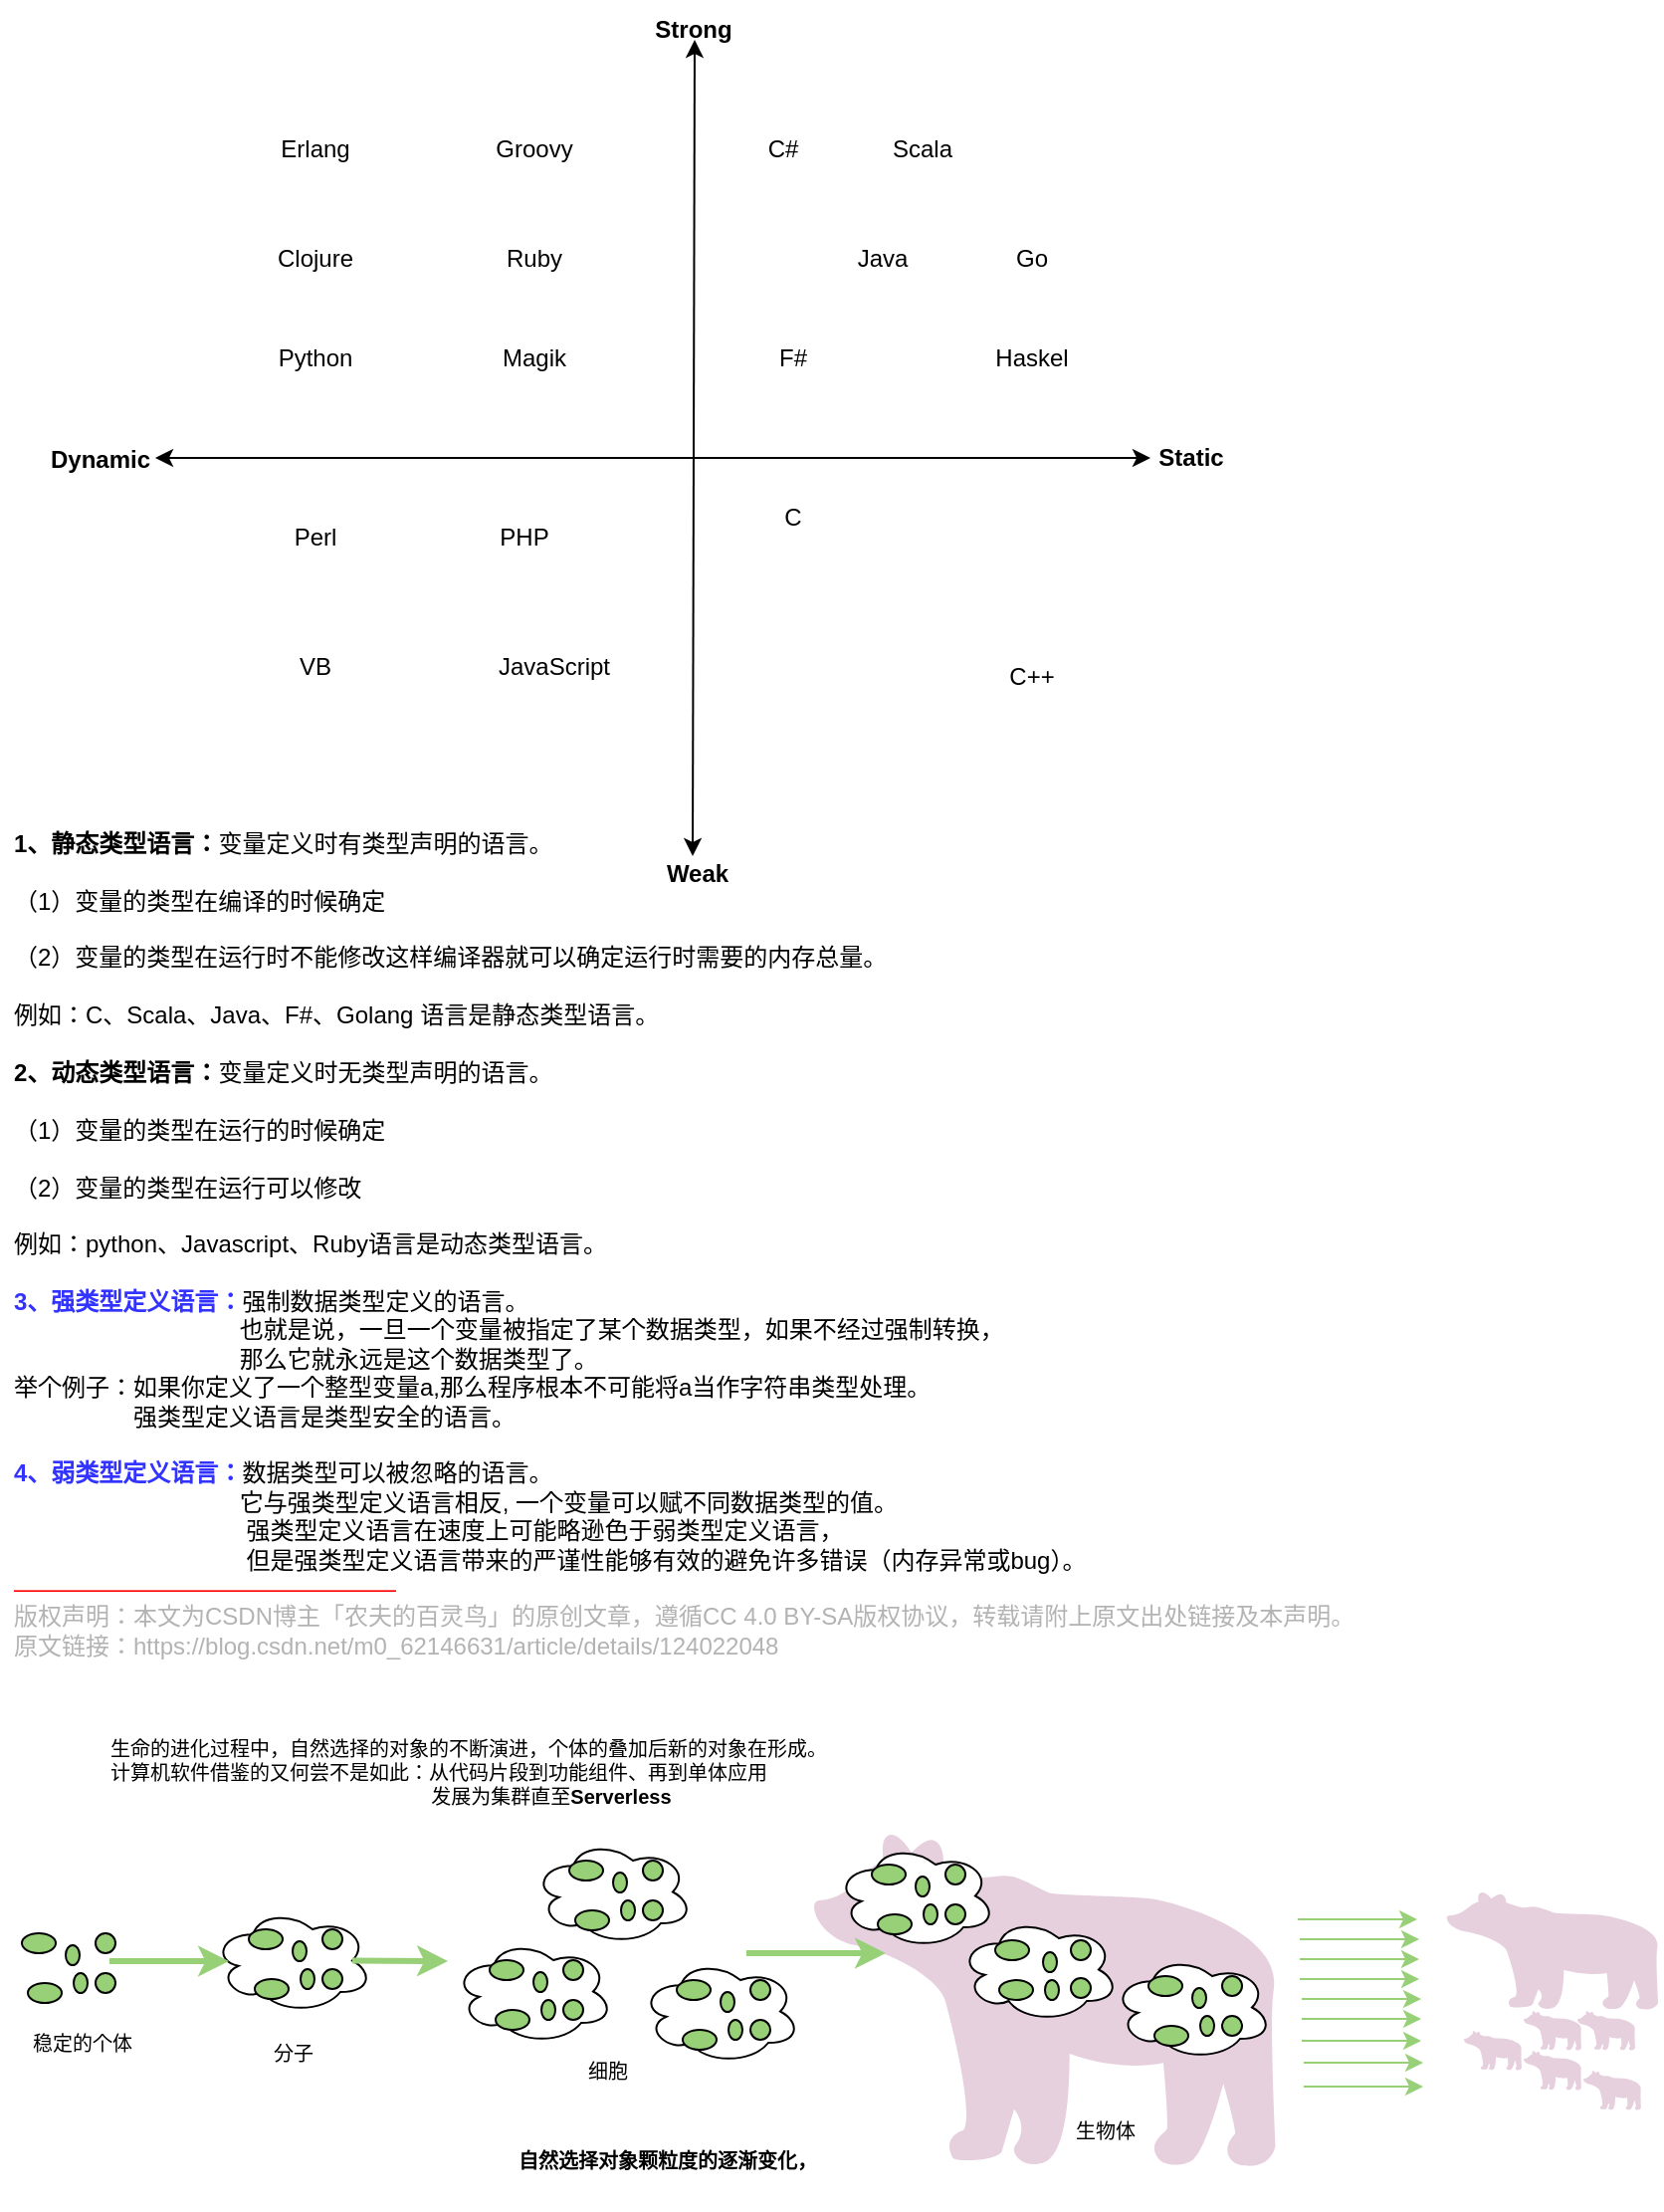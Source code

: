 <mxfile version="20.5.1" type="github">
  <diagram id="FsugTDZhsFtz22bxQlfl" name="第 1 页">
    <mxGraphModel dx="731" dy="744" grid="1" gridSize="10" guides="1" tooltips="1" connect="1" arrows="1" fold="1" page="1" pageScale="1" pageWidth="827" pageHeight="1169" math="1" shadow="0">
      <root>
        <mxCell id="0" />
        <mxCell id="1" parent="0" />
        <mxCell id="dU-uhVvhrNW5YeMp7AV7-25" value="&lt;div&gt;&lt;b&gt;1、静态类型语言：&lt;/b&gt;变量定义时有类型声明的语言。&lt;/div&gt;&lt;div&gt;&lt;br&gt;&lt;/div&gt;&lt;div&gt;（1）变量的类型在编译的时候确定&lt;/div&gt;&lt;div&gt;&lt;br&gt;&lt;/div&gt;&lt;div&gt;（2）变量的类型在运行时不能修改这样编译器就可以确定运行时需要的内存总量。&lt;/div&gt;&lt;div&gt;&lt;br&gt;&lt;/div&gt;&lt;div&gt;例如：C、Scala、Java、F#、Golang 语言是静态类型语言。&lt;/div&gt;&lt;div&gt;&lt;br&gt;&lt;/div&gt;&lt;div&gt;&lt;b&gt;2、动态类型语言：&lt;/b&gt;变量定义时无类型声明的语言。&lt;/div&gt;&lt;div&gt;&lt;br&gt;&lt;/div&gt;&lt;div&gt;（1）变量的类型在运行的时候确定&lt;/div&gt;&lt;div&gt;&lt;br&gt;&lt;/div&gt;&lt;div&gt;（2）变量的类型在运行可以修改&lt;/div&gt;&lt;div&gt;&lt;br&gt;&lt;/div&gt;&lt;div&gt;例如：python、Javascript、Ruby语言是动态类型语言。&lt;/div&gt;&lt;div&gt;&lt;br&gt;&lt;/div&gt;&lt;div&gt;&lt;b&gt;&lt;font color=&quot;#3333ff&quot;&gt;3、强类型定义语言：&lt;/font&gt;&lt;/b&gt;强制数据类型定义的语言。&lt;/div&gt;&lt;div&gt;&amp;nbsp; &amp;nbsp; &amp;nbsp; &amp;nbsp; &amp;nbsp; &amp;nbsp; &amp;nbsp; &amp;nbsp; &amp;nbsp; &amp;nbsp; &amp;nbsp; &amp;nbsp; &amp;nbsp; &amp;nbsp; &amp;nbsp; &amp;nbsp; &amp;nbsp; 也就是说，一旦一个变量被指定了某个数据类型，如果不经过强制转换，&lt;/div&gt;&lt;div&gt;&amp;nbsp; &amp;nbsp; &amp;nbsp; &amp;nbsp; &amp;nbsp; &amp;nbsp; &amp;nbsp; &amp;nbsp; &amp;nbsp; &amp;nbsp; &amp;nbsp; &amp;nbsp; &amp;nbsp; &amp;nbsp; &amp;nbsp; &amp;nbsp; &amp;nbsp; 那么它就永远是这个数据类型了。&lt;/div&gt;&lt;div&gt;举个例子：如果你定义了一个整型变量a,那么程序根本不可能将a当作字符串类型处理。&lt;/div&gt;&lt;div&gt;&amp;nbsp; &amp;nbsp; &amp;nbsp; &amp;nbsp; &amp;nbsp; &amp;nbsp; &amp;nbsp; &amp;nbsp; &amp;nbsp; 强类型定义语言是类型安全的语言。&lt;/div&gt;&lt;div&gt;&lt;br&gt;&lt;/div&gt;&lt;div&gt;&lt;b&gt;&lt;font color=&quot;#3333ff&quot;&gt;4、弱类型定义语言：&lt;/font&gt;&lt;/b&gt;数据类型可以被忽略的语言。&lt;/div&gt;&lt;div&gt;&amp;nbsp; &amp;nbsp; &amp;nbsp; &amp;nbsp; &amp;nbsp; &amp;nbsp; &amp;nbsp; &amp;nbsp; &amp;nbsp; &amp;nbsp; &amp;nbsp; &amp;nbsp; &amp;nbsp; &amp;nbsp; &amp;nbsp; &amp;nbsp; &amp;nbsp; 它与强类型定义语言相反, 一个变量可以赋不同数据类型的值。&lt;/div&gt;&lt;div&gt;&amp;nbsp; &amp;nbsp; &amp;nbsp; &amp;nbsp; &amp;nbsp; &amp;nbsp; &amp;nbsp; &amp;nbsp; &amp;nbsp; &amp;nbsp; &amp;nbsp; &amp;nbsp; &amp;nbsp; &amp;nbsp; &amp;nbsp; &amp;nbsp; &amp;nbsp; &amp;nbsp;强类型定义语言在速度上可能略逊色于弱类型定义语言，&lt;/div&gt;&lt;div&gt;&amp;nbsp; &amp;nbsp; &amp;nbsp; &amp;nbsp; &amp;nbsp; &amp;nbsp; &amp;nbsp; &amp;nbsp; &amp;nbsp; &amp;nbsp; &amp;nbsp; &amp;nbsp; &amp;nbsp; &amp;nbsp; &amp;nbsp; &amp;nbsp; &amp;nbsp; &amp;nbsp;但是强类型定义语言带来的严谨性能够有效的避免许多错误（内存异常或bug）。&lt;/div&gt;&lt;div&gt;&lt;font color=&quot;#ff0000&quot;&gt;————————————————&lt;/font&gt;&lt;/div&gt;&lt;div&gt;&lt;font color=&quot;#b3b3b3&quot;&gt;版权声明：本文为CSDN博主「农夫的百灵鸟」的原创文章，遵循CC 4.0 BY-SA版权协议，转载请附上原文出处链接及本声明。&lt;/font&gt;&lt;/div&gt;&lt;div&gt;&lt;font color=&quot;#b3b3b3&quot;&gt;原文链接：https://blog.csdn.net/m0_62146631/article/details/124022048&lt;/font&gt;&lt;/div&gt;" style="text;html=1;align=left;verticalAlign=middle;resizable=0;points=[];autosize=1;strokeColor=none;fillColor=none;" vertex="1" parent="1">
          <mxGeometry x="30" y="440" width="700" height="430" as="geometry" />
        </mxCell>
        <mxCell id="dU-uhVvhrNW5YeMp7AV7-26" value="" style="group" vertex="1" connectable="0" parent="1">
          <mxGeometry x="40" y="30" width="613" height="460" as="geometry" />
        </mxCell>
        <mxCell id="dU-uhVvhrNW5YeMp7AV7-1" value="" style="endArrow=classic;startArrow=classic;html=1;rounded=0;" edge="1" parent="dU-uhVvhrNW5YeMp7AV7-26">
          <mxGeometry width="50" height="50" relative="1" as="geometry">
            <mxPoint x="63" y="230" as="sourcePoint" />
            <mxPoint x="563" y="230" as="targetPoint" />
          </mxGeometry>
        </mxCell>
        <mxCell id="dU-uhVvhrNW5YeMp7AV7-2" value="" style="endArrow=classic;startArrow=classic;html=1;rounded=0;" edge="1" parent="dU-uhVvhrNW5YeMp7AV7-26">
          <mxGeometry width="50" height="50" relative="1" as="geometry">
            <mxPoint x="334" y="20" as="sourcePoint" />
            <mxPoint x="333" y="430" as="targetPoint" />
          </mxGeometry>
        </mxCell>
        <mxCell id="dU-uhVvhrNW5YeMp7AV7-3" value="&lt;b&gt;Weak&lt;/b&gt;" style="text;html=1;align=center;verticalAlign=middle;resizable=0;points=[];autosize=1;strokeColor=none;fillColor=none;" vertex="1" parent="dU-uhVvhrNW5YeMp7AV7-26">
          <mxGeometry x="310" y="424" width="50" height="30" as="geometry" />
        </mxCell>
        <mxCell id="dU-uhVvhrNW5YeMp7AV7-4" value="&lt;b&gt;Strong&lt;/b&gt;" style="text;html=1;align=center;verticalAlign=middle;resizable=0;points=[];autosize=1;strokeColor=none;fillColor=none;" vertex="1" parent="dU-uhVvhrNW5YeMp7AV7-26">
          <mxGeometry x="303" width="60" height="30" as="geometry" />
        </mxCell>
        <mxCell id="dU-uhVvhrNW5YeMp7AV7-5" value="&lt;b&gt;Static&lt;/b&gt;" style="text;html=1;align=center;verticalAlign=middle;resizable=0;points=[];autosize=1;strokeColor=none;fillColor=none;" vertex="1" parent="dU-uhVvhrNW5YeMp7AV7-26">
          <mxGeometry x="553" y="215" width="60" height="30" as="geometry" />
        </mxCell>
        <mxCell id="dU-uhVvhrNW5YeMp7AV7-6" value="&lt;b&gt;Dynamic&lt;/b&gt;" style="text;html=1;align=center;verticalAlign=middle;resizable=0;points=[];autosize=1;strokeColor=none;fillColor=none;" vertex="1" parent="dU-uhVvhrNW5YeMp7AV7-26">
          <mxGeometry y="216" width="70" height="30" as="geometry" />
        </mxCell>
        <mxCell id="dU-uhVvhrNW5YeMp7AV7-7" value="C#" style="text;html=1;align=center;verticalAlign=middle;resizable=0;points=[];autosize=1;strokeColor=none;fillColor=none;" vertex="1" parent="dU-uhVvhrNW5YeMp7AV7-26">
          <mxGeometry x="358" y="60" width="40" height="30" as="geometry" />
        </mxCell>
        <mxCell id="dU-uhVvhrNW5YeMp7AV7-8" value="Scala" style="text;html=1;align=center;verticalAlign=middle;resizable=0;points=[];autosize=1;strokeColor=none;fillColor=none;" vertex="1" parent="dU-uhVvhrNW5YeMp7AV7-26">
          <mxGeometry x="423" y="60" width="50" height="30" as="geometry" />
        </mxCell>
        <mxCell id="dU-uhVvhrNW5YeMp7AV7-9" value="Java" style="text;html=1;align=center;verticalAlign=middle;resizable=0;points=[];autosize=1;strokeColor=none;fillColor=none;" vertex="1" parent="dU-uhVvhrNW5YeMp7AV7-26">
          <mxGeometry x="403" y="115" width="50" height="30" as="geometry" />
        </mxCell>
        <mxCell id="dU-uhVvhrNW5YeMp7AV7-10" value="Go" style="text;html=1;align=center;verticalAlign=middle;resizable=0;points=[];autosize=1;strokeColor=none;fillColor=none;" vertex="1" parent="dU-uhVvhrNW5YeMp7AV7-26">
          <mxGeometry x="483" y="115" width="40" height="30" as="geometry" />
        </mxCell>
        <mxCell id="dU-uhVvhrNW5YeMp7AV7-11" value="F#" style="text;html=1;align=center;verticalAlign=middle;resizable=0;points=[];autosize=1;strokeColor=none;fillColor=none;" vertex="1" parent="dU-uhVvhrNW5YeMp7AV7-26">
          <mxGeometry x="363" y="165" width="40" height="30" as="geometry" />
        </mxCell>
        <mxCell id="dU-uhVvhrNW5YeMp7AV7-12" value="Haskel" style="text;html=1;align=center;verticalAlign=middle;resizable=0;points=[];autosize=1;strokeColor=none;fillColor=none;" vertex="1" parent="dU-uhVvhrNW5YeMp7AV7-26">
          <mxGeometry x="473" y="165" width="60" height="30" as="geometry" />
        </mxCell>
        <mxCell id="dU-uhVvhrNW5YeMp7AV7-13" value="Erlang" style="text;html=1;align=center;verticalAlign=middle;resizable=0;points=[];autosize=1;strokeColor=none;fillColor=none;" vertex="1" parent="dU-uhVvhrNW5YeMp7AV7-26">
          <mxGeometry x="113" y="60" width="60" height="30" as="geometry" />
        </mxCell>
        <mxCell id="dU-uhVvhrNW5YeMp7AV7-14" value="Groovy" style="text;html=1;align=center;verticalAlign=middle;resizable=0;points=[];autosize=1;strokeColor=none;fillColor=none;" vertex="1" parent="dU-uhVvhrNW5YeMp7AV7-26">
          <mxGeometry x="223" y="60" width="60" height="30" as="geometry" />
        </mxCell>
        <mxCell id="dU-uhVvhrNW5YeMp7AV7-15" value="Clojure" style="text;html=1;align=center;verticalAlign=middle;resizable=0;points=[];autosize=1;strokeColor=none;fillColor=none;" vertex="1" parent="dU-uhVvhrNW5YeMp7AV7-26">
          <mxGeometry x="113" y="115" width="60" height="30" as="geometry" />
        </mxCell>
        <mxCell id="dU-uhVvhrNW5YeMp7AV7-16" value="Ruby" style="text;html=1;align=center;verticalAlign=middle;resizable=0;points=[];autosize=1;strokeColor=none;fillColor=none;" vertex="1" parent="dU-uhVvhrNW5YeMp7AV7-26">
          <mxGeometry x="228" y="115" width="50" height="30" as="geometry" />
        </mxCell>
        <mxCell id="dU-uhVvhrNW5YeMp7AV7-17" value="Python" style="text;html=1;align=center;verticalAlign=middle;resizable=0;points=[];autosize=1;strokeColor=none;fillColor=none;" vertex="1" parent="dU-uhVvhrNW5YeMp7AV7-26">
          <mxGeometry x="113" y="165" width="60" height="30" as="geometry" />
        </mxCell>
        <mxCell id="dU-uhVvhrNW5YeMp7AV7-18" value="Magik" style="text;html=1;align=center;verticalAlign=middle;resizable=0;points=[];autosize=1;strokeColor=none;fillColor=none;" vertex="1" parent="dU-uhVvhrNW5YeMp7AV7-26">
          <mxGeometry x="223" y="165" width="60" height="30" as="geometry" />
        </mxCell>
        <mxCell id="dU-uhVvhrNW5YeMp7AV7-19" value="Perl" style="text;html=1;align=center;verticalAlign=middle;resizable=0;points=[];autosize=1;strokeColor=none;fillColor=none;" vertex="1" parent="dU-uhVvhrNW5YeMp7AV7-26">
          <mxGeometry x="123" y="255" width="40" height="30" as="geometry" />
        </mxCell>
        <mxCell id="dU-uhVvhrNW5YeMp7AV7-20" value="PHP" style="text;html=1;align=center;verticalAlign=middle;resizable=0;points=[];autosize=1;strokeColor=none;fillColor=none;" vertex="1" parent="dU-uhVvhrNW5YeMp7AV7-26">
          <mxGeometry x="223" y="255" width="50" height="30" as="geometry" />
        </mxCell>
        <mxCell id="dU-uhVvhrNW5YeMp7AV7-21" value="VB" style="text;html=1;align=center;verticalAlign=middle;resizable=0;points=[];autosize=1;strokeColor=none;fillColor=none;" vertex="1" parent="dU-uhVvhrNW5YeMp7AV7-26">
          <mxGeometry x="123" y="320" width="40" height="30" as="geometry" />
        </mxCell>
        <mxCell id="dU-uhVvhrNW5YeMp7AV7-22" value="JavaScript" style="text;html=1;align=center;verticalAlign=middle;resizable=0;points=[];autosize=1;strokeColor=none;fillColor=none;" vertex="1" parent="dU-uhVvhrNW5YeMp7AV7-26">
          <mxGeometry x="223" y="320" width="80" height="30" as="geometry" />
        </mxCell>
        <mxCell id="dU-uhVvhrNW5YeMp7AV7-23" value="C" style="text;html=1;align=center;verticalAlign=middle;resizable=0;points=[];autosize=1;strokeColor=none;fillColor=none;" vertex="1" parent="dU-uhVvhrNW5YeMp7AV7-26">
          <mxGeometry x="368" y="245" width="30" height="30" as="geometry" />
        </mxCell>
        <mxCell id="dU-uhVvhrNW5YeMp7AV7-24" value="C++" style="text;html=1;align=center;verticalAlign=middle;resizable=0;points=[];autosize=1;strokeColor=none;fillColor=none;" vertex="1" parent="dU-uhVvhrNW5YeMp7AV7-26">
          <mxGeometry x="478" y="325" width="50" height="30" as="geometry" />
        </mxCell>
        <mxCell id="dU-uhVvhrNW5YeMp7AV7-145" value="&lt;div style=&quot;text-align: left;&quot;&gt;&lt;span style=&quot;color: rgb(0, 0, 0); background-color: initial;&quot;&gt;生命的进化过程中，自然选择的对象的不断演进，个体的叠加后新的对象在形成。&lt;/span&gt;&lt;/div&gt;&lt;font color=&quot;#000000&quot;&gt;&lt;div style=&quot;text-align: left;&quot;&gt;&lt;span style=&quot;background-color: initial;&quot;&gt;计算机软件借鉴的又何尝不是如此：从代码片段到功能组件、再到单体应用&lt;/span&gt;&lt;/div&gt;&lt;div style=&quot;text-align: left;&quot;&gt;&lt;span style=&quot;background-color: initial;&quot;&gt;&amp;nbsp; &amp;nbsp; &amp;nbsp; &amp;nbsp; &amp;nbsp; &amp;nbsp; &amp;nbsp; &amp;nbsp; &amp;nbsp; &amp;nbsp; &amp;nbsp; &amp;nbsp; &amp;nbsp; &amp;nbsp; &amp;nbsp; &amp;nbsp; &amp;nbsp; &amp;nbsp; &amp;nbsp; &amp;nbsp; &amp;nbsp; &amp;nbsp; &amp;nbsp; &amp;nbsp; &amp;nbsp; &amp;nbsp; &amp;nbsp; &amp;nbsp; &amp;nbsp; 发展为集群直至&lt;/span&gt;&lt;b style=&quot;background-color: initial;&quot;&gt;Serverless&lt;/b&gt;&lt;/div&gt;&lt;/font&gt;" style="text;html=1;align=center;verticalAlign=middle;resizable=0;points=[];autosize=1;strokeColor=none;fillColor=none;fontSize=10;fontColor=#B3B3B3;" vertex="1" parent="1">
          <mxGeometry x="30" y="890" width="460" height="60" as="geometry" />
        </mxCell>
        <mxCell id="dU-uhVvhrNW5YeMp7AV7-151" value="" style="group" vertex="1" connectable="0" parent="1">
          <mxGeometry x="25.5" y="950" width="644.5" height="190" as="geometry" />
        </mxCell>
        <mxCell id="dU-uhVvhrNW5YeMp7AV7-149" value="" style="shape=mxgraph.signs.animals.bear_2;html=1;pointerEvents=1;fillColor=#E6D0DE;strokeColor=none;verticalLabelPosition=bottom;verticalAlign=top;align=center;sketch=0;fontSize=10;fontColor=#000000;" vertex="1" parent="dU-uhVvhrNW5YeMp7AV7-151">
          <mxGeometry x="404.5" width="240" height="170" as="geometry" />
        </mxCell>
        <mxCell id="dU-uhVvhrNW5YeMp7AV7-28" value="" style="ellipse;whiteSpace=wrap;html=1;fontSize=10;fontColor=#B3B3B3;fillColor=#97D077;" vertex="1" parent="dU-uhVvhrNW5YeMp7AV7-151">
          <mxGeometry x="10.5" y="51" width="17" height="10" as="geometry" />
        </mxCell>
        <mxCell id="dU-uhVvhrNW5YeMp7AV7-29" value="" style="ellipse;whiteSpace=wrap;html=1;fontSize=10;fontColor=#B3B3B3;fillColor=#97D077;" vertex="1" parent="dU-uhVvhrNW5YeMp7AV7-151">
          <mxGeometry x="32.5" y="57" width="7" height="10" as="geometry" />
        </mxCell>
        <mxCell id="dU-uhVvhrNW5YeMp7AV7-30" value="" style="ellipse;whiteSpace=wrap;html=1;fontSize=10;fontColor=#B3B3B3;fillColor=#97D077;" vertex="1" parent="dU-uhVvhrNW5YeMp7AV7-151">
          <mxGeometry x="47.5" y="51" width="10" height="10" as="geometry" />
        </mxCell>
        <mxCell id="dU-uhVvhrNW5YeMp7AV7-31" value="" style="ellipse;whiteSpace=wrap;html=1;fontSize=10;fontColor=#B3B3B3;fillColor=#97D077;" vertex="1" parent="dU-uhVvhrNW5YeMp7AV7-151">
          <mxGeometry x="13.5" y="76" width="17" height="10" as="geometry" />
        </mxCell>
        <mxCell id="dU-uhVvhrNW5YeMp7AV7-36" value="" style="ellipse;whiteSpace=wrap;html=1;fontSize=10;fontColor=#B3B3B3;fillColor=#97D077;" vertex="1" parent="dU-uhVvhrNW5YeMp7AV7-151">
          <mxGeometry x="47.5" y="71" width="10" height="10" as="geometry" />
        </mxCell>
        <mxCell id="dU-uhVvhrNW5YeMp7AV7-41" value="" style="ellipse;whiteSpace=wrap;html=1;fontSize=10;fontColor=#B3B3B3;fillColor=#97D077;" vertex="1" parent="dU-uhVvhrNW5YeMp7AV7-151">
          <mxGeometry x="36.5" y="71" width="7" height="10" as="geometry" />
        </mxCell>
        <mxCell id="dU-uhVvhrNW5YeMp7AV7-48" value="" style="group" vertex="1" connectable="0" parent="dU-uhVvhrNW5YeMp7AV7-151">
          <mxGeometry x="106.5" y="38.5" width="80" height="52.5" as="geometry" />
        </mxCell>
        <mxCell id="dU-uhVvhrNW5YeMp7AV7-37" value="" style="ellipse;shape=cloud;whiteSpace=wrap;html=1;fontSize=10;fontColor=#B3B3B3;fillColor=#FFFFFF;" vertex="1" parent="dU-uhVvhrNW5YeMp7AV7-48">
          <mxGeometry width="80" height="52.5" as="geometry" />
        </mxCell>
        <mxCell id="dU-uhVvhrNW5YeMp7AV7-42" value="" style="ellipse;whiteSpace=wrap;html=1;fontSize=10;fontColor=#B3B3B3;fillColor=#97D077;" vertex="1" parent="dU-uhVvhrNW5YeMp7AV7-48">
          <mxGeometry x="18" y="10.5" width="17" height="10" as="geometry" />
        </mxCell>
        <mxCell id="dU-uhVvhrNW5YeMp7AV7-43" value="" style="ellipse;whiteSpace=wrap;html=1;fontSize=10;fontColor=#B3B3B3;fillColor=#97D077;" vertex="1" parent="dU-uhVvhrNW5YeMp7AV7-48">
          <mxGeometry x="40" y="16.5" width="7" height="10" as="geometry" />
        </mxCell>
        <mxCell id="dU-uhVvhrNW5YeMp7AV7-44" value="" style="ellipse;whiteSpace=wrap;html=1;fontSize=10;fontColor=#B3B3B3;fillColor=#97D077;" vertex="1" parent="dU-uhVvhrNW5YeMp7AV7-48">
          <mxGeometry x="55" y="10.5" width="10" height="10" as="geometry" />
        </mxCell>
        <mxCell id="dU-uhVvhrNW5YeMp7AV7-45" value="" style="ellipse;whiteSpace=wrap;html=1;fontSize=10;fontColor=#B3B3B3;fillColor=#97D077;" vertex="1" parent="dU-uhVvhrNW5YeMp7AV7-48">
          <mxGeometry x="21" y="35.5" width="17" height="10" as="geometry" />
        </mxCell>
        <mxCell id="dU-uhVvhrNW5YeMp7AV7-46" value="" style="ellipse;whiteSpace=wrap;html=1;fontSize=10;fontColor=#B3B3B3;fillColor=#97D077;" vertex="1" parent="dU-uhVvhrNW5YeMp7AV7-48">
          <mxGeometry x="55" y="30.5" width="10" height="10" as="geometry" />
        </mxCell>
        <mxCell id="dU-uhVvhrNW5YeMp7AV7-47" value="" style="ellipse;whiteSpace=wrap;html=1;fontSize=10;fontColor=#B3B3B3;fillColor=#97D077;" vertex="1" parent="dU-uhVvhrNW5YeMp7AV7-48">
          <mxGeometry x="44" y="30.5" width="7" height="10" as="geometry" />
        </mxCell>
        <mxCell id="dU-uhVvhrNW5YeMp7AV7-49" value="" style="group" vertex="1" connectable="0" parent="dU-uhVvhrNW5YeMp7AV7-151">
          <mxGeometry x="267.5" y="4" width="80" height="52.5" as="geometry" />
        </mxCell>
        <mxCell id="dU-uhVvhrNW5YeMp7AV7-50" value="" style="ellipse;shape=cloud;whiteSpace=wrap;html=1;fontSize=10;fontColor=#B3B3B3;fillColor=#FFFFFF;" vertex="1" parent="dU-uhVvhrNW5YeMp7AV7-49">
          <mxGeometry width="80" height="52.5" as="geometry" />
        </mxCell>
        <mxCell id="dU-uhVvhrNW5YeMp7AV7-51" value="" style="ellipse;whiteSpace=wrap;html=1;fontSize=10;fontColor=#B3B3B3;fillColor=#97D077;" vertex="1" parent="dU-uhVvhrNW5YeMp7AV7-49">
          <mxGeometry x="18" y="10.5" width="17" height="10" as="geometry" />
        </mxCell>
        <mxCell id="dU-uhVvhrNW5YeMp7AV7-52" value="" style="ellipse;whiteSpace=wrap;html=1;fontSize=10;fontColor=#B3B3B3;fillColor=#97D077;" vertex="1" parent="dU-uhVvhrNW5YeMp7AV7-49">
          <mxGeometry x="40" y="16.5" width="7" height="10" as="geometry" />
        </mxCell>
        <mxCell id="dU-uhVvhrNW5YeMp7AV7-53" value="" style="ellipse;whiteSpace=wrap;html=1;fontSize=10;fontColor=#B3B3B3;fillColor=#97D077;" vertex="1" parent="dU-uhVvhrNW5YeMp7AV7-49">
          <mxGeometry x="55" y="10.5" width="10" height="10" as="geometry" />
        </mxCell>
        <mxCell id="dU-uhVvhrNW5YeMp7AV7-54" value="" style="ellipse;whiteSpace=wrap;html=1;fontSize=10;fontColor=#B3B3B3;fillColor=#97D077;" vertex="1" parent="dU-uhVvhrNW5YeMp7AV7-49">
          <mxGeometry x="21" y="35.5" width="17" height="10" as="geometry" />
        </mxCell>
        <mxCell id="dU-uhVvhrNW5YeMp7AV7-55" value="" style="ellipse;whiteSpace=wrap;html=1;fontSize=10;fontColor=#B3B3B3;fillColor=#97D077;" vertex="1" parent="dU-uhVvhrNW5YeMp7AV7-49">
          <mxGeometry x="55" y="30.5" width="10" height="10" as="geometry" />
        </mxCell>
        <mxCell id="dU-uhVvhrNW5YeMp7AV7-56" value="" style="ellipse;whiteSpace=wrap;html=1;fontSize=10;fontColor=#B3B3B3;fillColor=#97D077;" vertex="1" parent="dU-uhVvhrNW5YeMp7AV7-49">
          <mxGeometry x="44" y="30.5" width="7" height="10" as="geometry" />
        </mxCell>
        <mxCell id="dU-uhVvhrNW5YeMp7AV7-57" value="" style="group" vertex="1" connectable="0" parent="dU-uhVvhrNW5YeMp7AV7-151">
          <mxGeometry x="227.5" y="54" width="80" height="52.5" as="geometry" />
        </mxCell>
        <mxCell id="dU-uhVvhrNW5YeMp7AV7-58" value="" style="ellipse;shape=cloud;whiteSpace=wrap;html=1;fontSize=10;fontColor=#B3B3B3;fillColor=#FFFFFF;" vertex="1" parent="dU-uhVvhrNW5YeMp7AV7-57">
          <mxGeometry width="80" height="52.5" as="geometry" />
        </mxCell>
        <mxCell id="dU-uhVvhrNW5YeMp7AV7-59" value="" style="ellipse;whiteSpace=wrap;html=1;fontSize=10;fontColor=#B3B3B3;fillColor=#97D077;" vertex="1" parent="dU-uhVvhrNW5YeMp7AV7-57">
          <mxGeometry x="18" y="10.5" width="17" height="10" as="geometry" />
        </mxCell>
        <mxCell id="dU-uhVvhrNW5YeMp7AV7-60" value="" style="ellipse;whiteSpace=wrap;html=1;fontSize=10;fontColor=#B3B3B3;fillColor=#97D077;" vertex="1" parent="dU-uhVvhrNW5YeMp7AV7-57">
          <mxGeometry x="40" y="16.5" width="7" height="10" as="geometry" />
        </mxCell>
        <mxCell id="dU-uhVvhrNW5YeMp7AV7-61" value="" style="ellipse;whiteSpace=wrap;html=1;fontSize=10;fontColor=#B3B3B3;fillColor=#97D077;" vertex="1" parent="dU-uhVvhrNW5YeMp7AV7-57">
          <mxGeometry x="55" y="10.5" width="10" height="10" as="geometry" />
        </mxCell>
        <mxCell id="dU-uhVvhrNW5YeMp7AV7-62" value="" style="ellipse;whiteSpace=wrap;html=1;fontSize=10;fontColor=#B3B3B3;fillColor=#97D077;" vertex="1" parent="dU-uhVvhrNW5YeMp7AV7-57">
          <mxGeometry x="21" y="35.5" width="17" height="10" as="geometry" />
        </mxCell>
        <mxCell id="dU-uhVvhrNW5YeMp7AV7-63" value="" style="ellipse;whiteSpace=wrap;html=1;fontSize=10;fontColor=#B3B3B3;fillColor=#97D077;" vertex="1" parent="dU-uhVvhrNW5YeMp7AV7-57">
          <mxGeometry x="55" y="30.5" width="10" height="10" as="geometry" />
        </mxCell>
        <mxCell id="dU-uhVvhrNW5YeMp7AV7-64" value="" style="ellipse;whiteSpace=wrap;html=1;fontSize=10;fontColor=#B3B3B3;fillColor=#97D077;" vertex="1" parent="dU-uhVvhrNW5YeMp7AV7-57">
          <mxGeometry x="44" y="30.5" width="7" height="10" as="geometry" />
        </mxCell>
        <mxCell id="dU-uhVvhrNW5YeMp7AV7-65" value="" style="group" vertex="1" connectable="0" parent="dU-uhVvhrNW5YeMp7AV7-151">
          <mxGeometry x="321.5" y="64" width="80" height="52.5" as="geometry" />
        </mxCell>
        <mxCell id="dU-uhVvhrNW5YeMp7AV7-66" value="" style="ellipse;shape=cloud;whiteSpace=wrap;html=1;fontSize=10;fontColor=#B3B3B3;fillColor=#FFFFFF;" vertex="1" parent="dU-uhVvhrNW5YeMp7AV7-65">
          <mxGeometry width="80" height="52.5" as="geometry" />
        </mxCell>
        <mxCell id="dU-uhVvhrNW5YeMp7AV7-67" value="" style="ellipse;whiteSpace=wrap;html=1;fontSize=10;fontColor=#B3B3B3;fillColor=#97D077;" vertex="1" parent="dU-uhVvhrNW5YeMp7AV7-65">
          <mxGeometry x="18" y="10.5" width="17" height="10" as="geometry" />
        </mxCell>
        <mxCell id="dU-uhVvhrNW5YeMp7AV7-68" value="" style="ellipse;whiteSpace=wrap;html=1;fontSize=10;fontColor=#B3B3B3;fillColor=#97D077;" vertex="1" parent="dU-uhVvhrNW5YeMp7AV7-65">
          <mxGeometry x="40" y="16.5" width="7" height="10" as="geometry" />
        </mxCell>
        <mxCell id="dU-uhVvhrNW5YeMp7AV7-69" value="" style="ellipse;whiteSpace=wrap;html=1;fontSize=10;fontColor=#B3B3B3;fillColor=#97D077;" vertex="1" parent="dU-uhVvhrNW5YeMp7AV7-65">
          <mxGeometry x="55" y="10.5" width="10" height="10" as="geometry" />
        </mxCell>
        <mxCell id="dU-uhVvhrNW5YeMp7AV7-70" value="" style="ellipse;whiteSpace=wrap;html=1;fontSize=10;fontColor=#B3B3B3;fillColor=#97D077;" vertex="1" parent="dU-uhVvhrNW5YeMp7AV7-65">
          <mxGeometry x="21" y="35.5" width="17" height="10" as="geometry" />
        </mxCell>
        <mxCell id="dU-uhVvhrNW5YeMp7AV7-71" value="" style="ellipse;whiteSpace=wrap;html=1;fontSize=10;fontColor=#B3B3B3;fillColor=#97D077;" vertex="1" parent="dU-uhVvhrNW5YeMp7AV7-65">
          <mxGeometry x="55" y="30.5" width="10" height="10" as="geometry" />
        </mxCell>
        <mxCell id="dU-uhVvhrNW5YeMp7AV7-72" value="" style="ellipse;whiteSpace=wrap;html=1;fontSize=10;fontColor=#B3B3B3;fillColor=#97D077;" vertex="1" parent="dU-uhVvhrNW5YeMp7AV7-65">
          <mxGeometry x="44" y="30.5" width="7" height="10" as="geometry" />
        </mxCell>
        <mxCell id="dU-uhVvhrNW5YeMp7AV7-118" value="" style="group" vertex="1" connectable="0" parent="dU-uhVvhrNW5YeMp7AV7-151">
          <mxGeometry x="419.5" y="6" width="80" height="52.5" as="geometry" />
        </mxCell>
        <mxCell id="dU-uhVvhrNW5YeMp7AV7-119" value="" style="ellipse;shape=cloud;whiteSpace=wrap;html=1;fontSize=10;fontColor=#B3B3B3;fillColor=#FFFFFF;" vertex="1" parent="dU-uhVvhrNW5YeMp7AV7-118">
          <mxGeometry width="80" height="52.5" as="geometry" />
        </mxCell>
        <mxCell id="dU-uhVvhrNW5YeMp7AV7-150" value="" style="group" vertex="1" connectable="0" parent="dU-uhVvhrNW5YeMp7AV7-118">
          <mxGeometry x="18" y="10.5" width="47" height="35" as="geometry" />
        </mxCell>
        <mxCell id="dU-uhVvhrNW5YeMp7AV7-120" value="" style="ellipse;whiteSpace=wrap;html=1;fontSize=10;fontColor=#B3B3B3;fillColor=#97D077;" vertex="1" parent="dU-uhVvhrNW5YeMp7AV7-150">
          <mxGeometry width="17" height="10" as="geometry" />
        </mxCell>
        <mxCell id="dU-uhVvhrNW5YeMp7AV7-121" value="" style="ellipse;whiteSpace=wrap;html=1;fontSize=10;fontColor=#B3B3B3;fillColor=#97D077;" vertex="1" parent="dU-uhVvhrNW5YeMp7AV7-150">
          <mxGeometry x="22" y="6" width="7" height="10" as="geometry" />
        </mxCell>
        <mxCell id="dU-uhVvhrNW5YeMp7AV7-122" value="" style="ellipse;whiteSpace=wrap;html=1;fontSize=10;fontColor=#B3B3B3;fillColor=#97D077;" vertex="1" parent="dU-uhVvhrNW5YeMp7AV7-150">
          <mxGeometry x="37" width="10" height="10" as="geometry" />
        </mxCell>
        <mxCell id="dU-uhVvhrNW5YeMp7AV7-123" value="" style="ellipse;whiteSpace=wrap;html=1;fontSize=10;fontColor=#B3B3B3;fillColor=#97D077;" vertex="1" parent="dU-uhVvhrNW5YeMp7AV7-150">
          <mxGeometry x="3" y="25" width="17" height="10" as="geometry" />
        </mxCell>
        <mxCell id="dU-uhVvhrNW5YeMp7AV7-124" value="" style="ellipse;whiteSpace=wrap;html=1;fontSize=10;fontColor=#B3B3B3;fillColor=#97D077;" vertex="1" parent="dU-uhVvhrNW5YeMp7AV7-150">
          <mxGeometry x="37" y="20" width="10" height="10" as="geometry" />
        </mxCell>
        <mxCell id="dU-uhVvhrNW5YeMp7AV7-125" value="" style="ellipse;whiteSpace=wrap;html=1;fontSize=10;fontColor=#B3B3B3;fillColor=#97D077;" vertex="1" parent="dU-uhVvhrNW5YeMp7AV7-150">
          <mxGeometry x="26" y="20" width="7" height="10" as="geometry" />
        </mxCell>
        <mxCell id="dU-uhVvhrNW5YeMp7AV7-126" value="" style="group" vertex="1" connectable="0" parent="dU-uhVvhrNW5YeMp7AV7-151">
          <mxGeometry x="464.5" y="52" width="80" height="52.5" as="geometry" />
        </mxCell>
        <mxCell id="dU-uhVvhrNW5YeMp7AV7-127" value="" style="ellipse;shape=cloud;whiteSpace=wrap;html=1;fontSize=10;fontColor=#B3B3B3;fillColor=#FFFFFF;" vertex="1" parent="dU-uhVvhrNW5YeMp7AV7-126">
          <mxGeometry x="17" y="-9" width="80" height="52.5" as="geometry" />
        </mxCell>
        <mxCell id="dU-uhVvhrNW5YeMp7AV7-128" value="" style="ellipse;whiteSpace=wrap;html=1;fontSize=10;fontColor=#B3B3B3;fillColor=#97D077;" vertex="1" parent="dU-uhVvhrNW5YeMp7AV7-126">
          <mxGeometry x="35" y="2.5" width="17" height="10" as="geometry" />
        </mxCell>
        <mxCell id="dU-uhVvhrNW5YeMp7AV7-129" value="" style="ellipse;whiteSpace=wrap;html=1;fontSize=10;fontColor=#B3B3B3;fillColor=#97D077;" vertex="1" parent="dU-uhVvhrNW5YeMp7AV7-126">
          <mxGeometry x="59" y="8.5" width="7" height="10" as="geometry" />
        </mxCell>
        <mxCell id="dU-uhVvhrNW5YeMp7AV7-130" value="" style="ellipse;whiteSpace=wrap;html=1;fontSize=10;fontColor=#B3B3B3;fillColor=#97D077;" vertex="1" parent="dU-uhVvhrNW5YeMp7AV7-126">
          <mxGeometry x="73" y="2.5" width="10" height="10" as="geometry" />
        </mxCell>
        <mxCell id="dU-uhVvhrNW5YeMp7AV7-131" value="" style="ellipse;whiteSpace=wrap;html=1;fontSize=10;fontColor=#B3B3B3;fillColor=#97D077;" vertex="1" parent="dU-uhVvhrNW5YeMp7AV7-126">
          <mxGeometry x="37" y="22.5" width="17" height="10" as="geometry" />
        </mxCell>
        <mxCell id="dU-uhVvhrNW5YeMp7AV7-132" value="" style="ellipse;whiteSpace=wrap;html=1;fontSize=10;fontColor=#B3B3B3;fillColor=#97D077;" vertex="1" parent="dU-uhVvhrNW5YeMp7AV7-126">
          <mxGeometry x="73" y="21.5" width="10" height="10" as="geometry" />
        </mxCell>
        <mxCell id="dU-uhVvhrNW5YeMp7AV7-133" value="" style="ellipse;whiteSpace=wrap;html=1;fontSize=10;fontColor=#B3B3B3;fillColor=#97D077;" vertex="1" parent="dU-uhVvhrNW5YeMp7AV7-126">
          <mxGeometry x="60" y="22.5" width="7" height="10" as="geometry" />
        </mxCell>
        <mxCell id="dU-uhVvhrNW5YeMp7AV7-134" value="" style="group" vertex="1" connectable="0" parent="dU-uhVvhrNW5YeMp7AV7-151">
          <mxGeometry x="558.5" y="62" width="80" height="52.5" as="geometry" />
        </mxCell>
        <mxCell id="dU-uhVvhrNW5YeMp7AV7-135" value="" style="ellipse;shape=cloud;whiteSpace=wrap;html=1;fontSize=10;fontColor=#B3B3B3;fillColor=#FFFFFF;" vertex="1" parent="dU-uhVvhrNW5YeMp7AV7-134">
          <mxGeometry width="80" height="52.5" as="geometry" />
        </mxCell>
        <mxCell id="dU-uhVvhrNW5YeMp7AV7-136" value="" style="ellipse;whiteSpace=wrap;html=1;fontSize=10;fontColor=#B3B3B3;fillColor=#97D077;" vertex="1" parent="dU-uhVvhrNW5YeMp7AV7-134">
          <mxGeometry x="18" y="10.5" width="17" height="10" as="geometry" />
        </mxCell>
        <mxCell id="dU-uhVvhrNW5YeMp7AV7-137" value="" style="ellipse;whiteSpace=wrap;html=1;fontSize=10;fontColor=#B3B3B3;fillColor=#97D077;" vertex="1" parent="dU-uhVvhrNW5YeMp7AV7-134">
          <mxGeometry x="40" y="16.5" width="7" height="10" as="geometry" />
        </mxCell>
        <mxCell id="dU-uhVvhrNW5YeMp7AV7-138" value="" style="ellipse;whiteSpace=wrap;html=1;fontSize=10;fontColor=#B3B3B3;fillColor=#97D077;" vertex="1" parent="dU-uhVvhrNW5YeMp7AV7-134">
          <mxGeometry x="55" y="10.5" width="10" height="10" as="geometry" />
        </mxCell>
        <mxCell id="dU-uhVvhrNW5YeMp7AV7-139" value="" style="ellipse;whiteSpace=wrap;html=1;fontSize=10;fontColor=#B3B3B3;fillColor=#97D077;" vertex="1" parent="dU-uhVvhrNW5YeMp7AV7-134">
          <mxGeometry x="21" y="35.5" width="17" height="10" as="geometry" />
        </mxCell>
        <mxCell id="dU-uhVvhrNW5YeMp7AV7-140" value="" style="ellipse;whiteSpace=wrap;html=1;fontSize=10;fontColor=#B3B3B3;fillColor=#97D077;" vertex="1" parent="dU-uhVvhrNW5YeMp7AV7-134">
          <mxGeometry x="55" y="30.5" width="10" height="10" as="geometry" />
        </mxCell>
        <mxCell id="dU-uhVvhrNW5YeMp7AV7-141" value="" style="ellipse;whiteSpace=wrap;html=1;fontSize=10;fontColor=#B3B3B3;fillColor=#97D077;" vertex="1" parent="dU-uhVvhrNW5YeMp7AV7-134">
          <mxGeometry x="44" y="30.5" width="7" height="10" as="geometry" />
        </mxCell>
        <mxCell id="dU-uhVvhrNW5YeMp7AV7-142" value="" style="endArrow=classic;html=1;rounded=0;fontSize=10;fontColor=#B3B3B3;entryX=0.1;entryY=0.505;entryDx=0;entryDy=0;entryPerimeter=0;strokeColor=#97D077;strokeWidth=3;" edge="1" parent="dU-uhVvhrNW5YeMp7AV7-151" target="dU-uhVvhrNW5YeMp7AV7-37">
          <mxGeometry width="50" height="50" relative="1" as="geometry">
            <mxPoint x="54.5" y="65" as="sourcePoint" />
            <mxPoint x="114.5" y="111" as="targetPoint" />
          </mxGeometry>
        </mxCell>
        <mxCell id="dU-uhVvhrNW5YeMp7AV7-143" value="" style="endArrow=classic;html=1;rounded=0;fontSize=10;fontColor=#B3B3B3;strokeColor=#97D077;strokeWidth=3;exitX=0.875;exitY=0.5;exitDx=0;exitDy=0;exitPerimeter=0;" edge="1" parent="dU-uhVvhrNW5YeMp7AV7-151" source="dU-uhVvhrNW5YeMp7AV7-37">
          <mxGeometry width="50" height="50" relative="1" as="geometry">
            <mxPoint x="64.5" y="75" as="sourcePoint" />
            <mxPoint x="224.5" y="65" as="targetPoint" />
          </mxGeometry>
        </mxCell>
        <mxCell id="dU-uhVvhrNW5YeMp7AV7-144" value="" style="endArrow=classic;html=1;rounded=0;fontSize=10;fontColor=#B3B3B3;strokeColor=#97D077;strokeWidth=3;" edge="1" parent="dU-uhVvhrNW5YeMp7AV7-151">
          <mxGeometry width="50" height="50" relative="1" as="geometry">
            <mxPoint x="374.5" y="61" as="sourcePoint" />
            <mxPoint x="444.5" y="61" as="targetPoint" />
          </mxGeometry>
        </mxCell>
        <mxCell id="dU-uhVvhrNW5YeMp7AV7-146" value="稳定的个体" style="text;html=1;align=center;verticalAlign=middle;resizable=0;points=[];autosize=1;strokeColor=none;fillColor=none;fontSize=10;fontColor=#000000;" vertex="1" parent="dU-uhVvhrNW5YeMp7AV7-151">
          <mxGeometry y="91" width="80" height="30" as="geometry" />
        </mxCell>
        <mxCell id="dU-uhVvhrNW5YeMp7AV7-147" value="分子" style="text;html=1;align=center;verticalAlign=middle;resizable=0;points=[];autosize=1;strokeColor=none;fillColor=none;fontSize=10;fontColor=#000000;" vertex="1" parent="dU-uhVvhrNW5YeMp7AV7-151">
          <mxGeometry x="121.5" y="96" width="50" height="30" as="geometry" />
        </mxCell>
        <mxCell id="dU-uhVvhrNW5YeMp7AV7-148" value="细胞" style="text;html=1;align=center;verticalAlign=middle;resizable=0;points=[];autosize=1;strokeColor=none;fillColor=none;fontSize=10;fontColor=#000000;" vertex="1" parent="dU-uhVvhrNW5YeMp7AV7-151">
          <mxGeometry x="279.5" y="105" width="50" height="30" as="geometry" />
        </mxCell>
        <mxCell id="dU-uhVvhrNW5YeMp7AV7-152" value="生物体" style="text;html=1;align=center;verticalAlign=middle;resizable=0;points=[];autosize=1;strokeColor=none;fillColor=none;fontSize=10;fontColor=#000000;" vertex="1" parent="dU-uhVvhrNW5YeMp7AV7-151">
          <mxGeometry x="524.5" y="135" width="60" height="30" as="geometry" />
        </mxCell>
        <mxCell id="dU-uhVvhrNW5YeMp7AV7-153" value="&lt;b&gt;自然选择对象颗粒度的逐渐变化，&lt;/b&gt;" style="text;html=1;align=center;verticalAlign=middle;resizable=0;points=[];autosize=1;strokeColor=none;fillColor=none;fontSize=10;fontColor=#000000;" vertex="1" parent="dU-uhVvhrNW5YeMp7AV7-151">
          <mxGeometry x="234.5" y="150" width="200" height="30" as="geometry" />
        </mxCell>
        <mxCell id="dU-uhVvhrNW5YeMp7AV7-157" value="" style="endArrow=classic;html=1;rounded=0;fontSize=10;fontColor=#B3B3B3;strokeColor=#97D077;strokeWidth=1;" edge="1" parent="1">
          <mxGeometry width="50" height="50" relative="1" as="geometry">
            <mxPoint x="677" y="994" as="sourcePoint" />
            <mxPoint x="737" y="994" as="targetPoint" />
          </mxGeometry>
        </mxCell>
        <mxCell id="dU-uhVvhrNW5YeMp7AV7-158" value="" style="endArrow=classic;html=1;rounded=0;fontSize=10;fontColor=#B3B3B3;strokeColor=#97D077;strokeWidth=1;" edge="1" parent="1">
          <mxGeometry width="50" height="50" relative="1" as="geometry">
            <mxPoint x="678" y="1004" as="sourcePoint" />
            <mxPoint x="738" y="1004" as="targetPoint" />
          </mxGeometry>
        </mxCell>
        <mxCell id="dU-uhVvhrNW5YeMp7AV7-159" value="" style="endArrow=classic;html=1;rounded=0;fontSize=10;fontColor=#B3B3B3;strokeColor=#97D077;strokeWidth=1;" edge="1" parent="1">
          <mxGeometry width="50" height="50" relative="1" as="geometry">
            <mxPoint x="678" y="1014" as="sourcePoint" />
            <mxPoint x="738" y="1014" as="targetPoint" />
          </mxGeometry>
        </mxCell>
        <mxCell id="dU-uhVvhrNW5YeMp7AV7-160" value="" style="endArrow=classic;html=1;rounded=0;fontSize=10;fontColor=#B3B3B3;strokeColor=#97D077;strokeWidth=1;" edge="1" parent="1">
          <mxGeometry width="50" height="50" relative="1" as="geometry">
            <mxPoint x="678" y="1024" as="sourcePoint" />
            <mxPoint x="738" y="1024" as="targetPoint" />
          </mxGeometry>
        </mxCell>
        <mxCell id="dU-uhVvhrNW5YeMp7AV7-161" value="" style="endArrow=classic;html=1;rounded=0;fontSize=10;fontColor=#B3B3B3;strokeColor=#97D077;strokeWidth=1;" edge="1" parent="1">
          <mxGeometry width="50" height="50" relative="1" as="geometry">
            <mxPoint x="679" y="1034" as="sourcePoint" />
            <mxPoint x="739" y="1034" as="targetPoint" />
          </mxGeometry>
        </mxCell>
        <mxCell id="dU-uhVvhrNW5YeMp7AV7-162" value="" style="endArrow=classic;html=1;rounded=0;fontSize=10;fontColor=#B3B3B3;strokeColor=#97D077;strokeWidth=1;" edge="1" parent="1">
          <mxGeometry width="50" height="50" relative="1" as="geometry">
            <mxPoint x="679" y="1044" as="sourcePoint" />
            <mxPoint x="739" y="1044" as="targetPoint" />
          </mxGeometry>
        </mxCell>
        <mxCell id="dU-uhVvhrNW5YeMp7AV7-163" value="" style="endArrow=classic;html=1;rounded=0;fontSize=10;fontColor=#B3B3B3;strokeColor=#97D077;strokeWidth=1;" edge="1" parent="1">
          <mxGeometry width="50" height="50" relative="1" as="geometry">
            <mxPoint x="679" y="1055" as="sourcePoint" />
            <mxPoint x="739" y="1055" as="targetPoint" />
          </mxGeometry>
        </mxCell>
        <mxCell id="dU-uhVvhrNW5YeMp7AV7-164" value="" style="endArrow=classic;html=1;rounded=0;fontSize=10;fontColor=#B3B3B3;strokeColor=#97D077;strokeWidth=1;" edge="1" parent="1">
          <mxGeometry width="50" height="50" relative="1" as="geometry">
            <mxPoint x="680" y="1066" as="sourcePoint" />
            <mxPoint x="740" y="1066" as="targetPoint" />
          </mxGeometry>
        </mxCell>
        <mxCell id="dU-uhVvhrNW5YeMp7AV7-165" value="" style="endArrow=classic;html=1;rounded=0;fontSize=10;fontColor=#B3B3B3;strokeColor=#97D077;strokeWidth=1;" edge="1" parent="1">
          <mxGeometry width="50" height="50" relative="1" as="geometry">
            <mxPoint x="680" y="1078" as="sourcePoint" />
            <mxPoint x="740" y="1078" as="targetPoint" />
          </mxGeometry>
        </mxCell>
        <mxCell id="dU-uhVvhrNW5YeMp7AV7-179" value="" style="group" vertex="1" connectable="0" parent="1">
          <mxGeometry x="750" y="980" width="110" height="110" as="geometry" />
        </mxCell>
        <mxCell id="dU-uhVvhrNW5YeMp7AV7-172" value="" style="shape=mxgraph.signs.animals.bear_2;html=1;pointerEvents=1;fillColor=#E6D0DE;strokeColor=none;verticalLabelPosition=bottom;verticalAlign=top;align=center;sketch=0;fontSize=10;fontColor=#000000;" vertex="1" parent="dU-uhVvhrNW5YeMp7AV7-179">
          <mxGeometry width="110" height="60" as="geometry" />
        </mxCell>
        <mxCell id="dU-uhVvhrNW5YeMp7AV7-173" value="" style="shape=mxgraph.signs.animals.bear_2;html=1;pointerEvents=1;fillColor=#E6D0DE;strokeColor=none;verticalLabelPosition=bottom;verticalAlign=top;align=center;sketch=0;fontSize=10;fontColor=#000000;" vertex="1" parent="dU-uhVvhrNW5YeMp7AV7-179">
          <mxGeometry x="10" y="70" width="30" height="20" as="geometry" />
        </mxCell>
        <mxCell id="dU-uhVvhrNW5YeMp7AV7-174" value="" style="shape=mxgraph.signs.animals.bear_2;html=1;pointerEvents=1;fillColor=#E6D0DE;strokeColor=none;verticalLabelPosition=bottom;verticalAlign=top;align=center;sketch=0;fontSize=10;fontColor=#000000;" vertex="1" parent="dU-uhVvhrNW5YeMp7AV7-179">
          <mxGeometry x="40" y="60" width="30" height="20" as="geometry" />
        </mxCell>
        <mxCell id="dU-uhVvhrNW5YeMp7AV7-175" value="" style="shape=mxgraph.signs.animals.bear_2;html=1;pointerEvents=1;fillColor=#E6D0DE;strokeColor=none;verticalLabelPosition=bottom;verticalAlign=top;align=center;sketch=0;fontSize=10;fontColor=#000000;" vertex="1" parent="dU-uhVvhrNW5YeMp7AV7-179">
          <mxGeometry x="40" y="80" width="30" height="20" as="geometry" />
        </mxCell>
        <mxCell id="dU-uhVvhrNW5YeMp7AV7-176" value="" style="shape=mxgraph.signs.animals.bear_2;html=1;pointerEvents=1;fillColor=#E6D0DE;strokeColor=none;verticalLabelPosition=bottom;verticalAlign=top;align=center;sketch=0;fontSize=10;fontColor=#000000;" vertex="1" parent="dU-uhVvhrNW5YeMp7AV7-179">
          <mxGeometry x="67" y="60" width="30" height="20" as="geometry" />
        </mxCell>
        <mxCell id="dU-uhVvhrNW5YeMp7AV7-177" value="" style="shape=mxgraph.signs.animals.bear_2;html=1;pointerEvents=1;fillColor=#E6D0DE;strokeColor=none;verticalLabelPosition=bottom;verticalAlign=top;align=center;sketch=0;fontSize=10;fontColor=#000000;" vertex="1" parent="dU-uhVvhrNW5YeMp7AV7-179">
          <mxGeometry x="70" y="90" width="30" height="20" as="geometry" />
        </mxCell>
      </root>
    </mxGraphModel>
  </diagram>
</mxfile>
